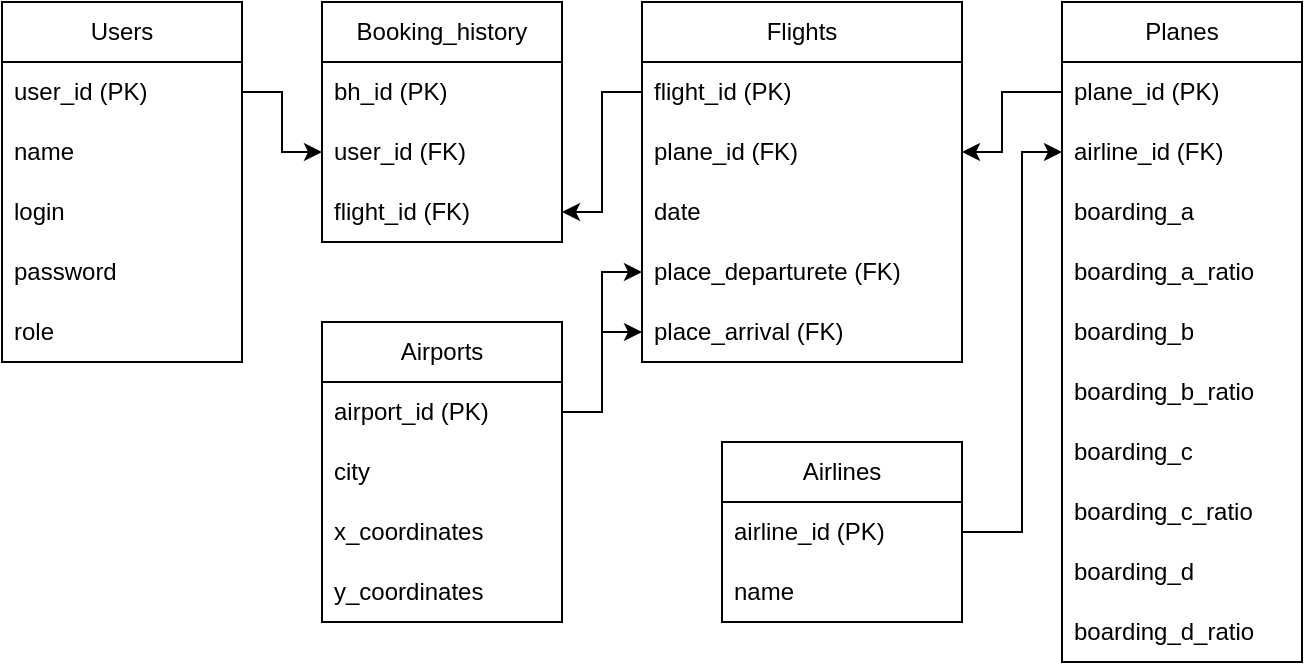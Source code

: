 <mxfile version="24.8.2">
  <diagram name="Страница — 1" id="cyTvIfhsUCUfzx0JqWhr">
    <mxGraphModel dx="784" dy="454" grid="1" gridSize="10" guides="1" tooltips="1" connect="1" arrows="1" fold="1" page="1" pageScale="1" pageWidth="827" pageHeight="1169" math="0" shadow="0">
      <root>
        <mxCell id="0" />
        <mxCell id="1" parent="0" />
        <mxCell id="i3kazySQ0z1vuGAUJxGA-1" value="Users" style="swimlane;fontStyle=0;childLayout=stackLayout;horizontal=1;startSize=30;horizontalStack=0;resizeParent=1;resizeParentMax=0;resizeLast=0;collapsible=1;marginBottom=0;whiteSpace=wrap;html=1;" parent="1" vertex="1">
          <mxGeometry x="80" y="40" width="120" height="180" as="geometry" />
        </mxCell>
        <mxCell id="i3kazySQ0z1vuGAUJxGA-2" value="user_id (PK)" style="text;strokeColor=none;fillColor=none;align=left;verticalAlign=middle;spacingLeft=4;spacingRight=4;overflow=hidden;points=[[0,0.5],[1,0.5]];portConstraint=eastwest;rotatable=0;whiteSpace=wrap;html=1;" parent="i3kazySQ0z1vuGAUJxGA-1" vertex="1">
          <mxGeometry y="30" width="120" height="30" as="geometry" />
        </mxCell>
        <mxCell id="i3kazySQ0z1vuGAUJxGA-3" value="name" style="text;strokeColor=none;fillColor=none;align=left;verticalAlign=middle;spacingLeft=4;spacingRight=4;overflow=hidden;points=[[0,0.5],[1,0.5]];portConstraint=eastwest;rotatable=0;whiteSpace=wrap;html=1;" parent="i3kazySQ0z1vuGAUJxGA-1" vertex="1">
          <mxGeometry y="60" width="120" height="30" as="geometry" />
        </mxCell>
        <mxCell id="i3kazySQ0z1vuGAUJxGA-4" value="login" style="text;strokeColor=none;fillColor=none;align=left;verticalAlign=middle;spacingLeft=4;spacingRight=4;overflow=hidden;points=[[0,0.5],[1,0.5]];portConstraint=eastwest;rotatable=0;whiteSpace=wrap;html=1;" parent="i3kazySQ0z1vuGAUJxGA-1" vertex="1">
          <mxGeometry y="90" width="120" height="30" as="geometry" />
        </mxCell>
        <mxCell id="i3kazySQ0z1vuGAUJxGA-6" value="password" style="text;strokeColor=none;fillColor=none;align=left;verticalAlign=middle;spacingLeft=4;spacingRight=4;overflow=hidden;points=[[0,0.5],[1,0.5]];portConstraint=eastwest;rotatable=0;whiteSpace=wrap;html=1;" parent="i3kazySQ0z1vuGAUJxGA-1" vertex="1">
          <mxGeometry y="120" width="120" height="30" as="geometry" />
        </mxCell>
        <mxCell id="i3kazySQ0z1vuGAUJxGA-5" value="role" style="text;strokeColor=none;fillColor=none;align=left;verticalAlign=middle;spacingLeft=4;spacingRight=4;overflow=hidden;points=[[0,0.5],[1,0.5]];portConstraint=eastwest;rotatable=0;whiteSpace=wrap;html=1;" parent="i3kazySQ0z1vuGAUJxGA-1" vertex="1">
          <mxGeometry y="150" width="120" height="30" as="geometry" />
        </mxCell>
        <mxCell id="i3kazySQ0z1vuGAUJxGA-7" value="Booking_history" style="swimlane;fontStyle=0;childLayout=stackLayout;horizontal=1;startSize=30;horizontalStack=0;resizeParent=1;resizeParentMax=0;resizeLast=0;collapsible=1;marginBottom=0;whiteSpace=wrap;html=1;" parent="1" vertex="1">
          <mxGeometry x="240" y="40" width="120" height="120" as="geometry" />
        </mxCell>
        <mxCell id="i3kazySQ0z1vuGAUJxGA-8" value="bh_id (PK)" style="text;strokeColor=none;fillColor=none;align=left;verticalAlign=middle;spacingLeft=4;spacingRight=4;overflow=hidden;points=[[0,0.5],[1,0.5]];portConstraint=eastwest;rotatable=0;whiteSpace=wrap;html=1;" parent="i3kazySQ0z1vuGAUJxGA-7" vertex="1">
          <mxGeometry y="30" width="120" height="30" as="geometry" />
        </mxCell>
        <mxCell id="i3kazySQ0z1vuGAUJxGA-9" value="user_id (FK)" style="text;strokeColor=none;fillColor=none;align=left;verticalAlign=middle;spacingLeft=4;spacingRight=4;overflow=hidden;points=[[0,0.5],[1,0.5]];portConstraint=eastwest;rotatable=0;whiteSpace=wrap;html=1;" parent="i3kazySQ0z1vuGAUJxGA-7" vertex="1">
          <mxGeometry y="60" width="120" height="30" as="geometry" />
        </mxCell>
        <mxCell id="i3kazySQ0z1vuGAUJxGA-10" value="flight_id (FK)" style="text;strokeColor=none;fillColor=none;align=left;verticalAlign=middle;spacingLeft=4;spacingRight=4;overflow=hidden;points=[[0,0.5],[1,0.5]];portConstraint=eastwest;rotatable=0;whiteSpace=wrap;html=1;" parent="i3kazySQ0z1vuGAUJxGA-7" vertex="1">
          <mxGeometry y="90" width="120" height="30" as="geometry" />
        </mxCell>
        <mxCell id="i3kazySQ0z1vuGAUJxGA-13" value="Airlines" style="swimlane;fontStyle=0;childLayout=stackLayout;horizontal=1;startSize=30;horizontalStack=0;resizeParent=1;resizeParentMax=0;resizeLast=0;collapsible=1;marginBottom=0;whiteSpace=wrap;html=1;" parent="1" vertex="1">
          <mxGeometry x="440" y="260" width="120" height="90" as="geometry" />
        </mxCell>
        <mxCell id="i3kazySQ0z1vuGAUJxGA-14" value="airline_id (PK)" style="text;strokeColor=none;fillColor=none;align=left;verticalAlign=middle;spacingLeft=4;spacingRight=4;overflow=hidden;points=[[0,0.5],[1,0.5]];portConstraint=eastwest;rotatable=0;whiteSpace=wrap;html=1;" parent="i3kazySQ0z1vuGAUJxGA-13" vertex="1">
          <mxGeometry y="30" width="120" height="30" as="geometry" />
        </mxCell>
        <mxCell id="i3kazySQ0z1vuGAUJxGA-15" value="name" style="text;strokeColor=none;fillColor=none;align=left;verticalAlign=middle;spacingLeft=4;spacingRight=4;overflow=hidden;points=[[0,0.5],[1,0.5]];portConstraint=eastwest;rotatable=0;whiteSpace=wrap;html=1;" parent="i3kazySQ0z1vuGAUJxGA-13" vertex="1">
          <mxGeometry y="60" width="120" height="30" as="geometry" />
        </mxCell>
        <mxCell id="i3kazySQ0z1vuGAUJxGA-19" value="Flights" style="swimlane;fontStyle=0;childLayout=stackLayout;horizontal=1;startSize=30;horizontalStack=0;resizeParent=1;resizeParentMax=0;resizeLast=0;collapsible=1;marginBottom=0;whiteSpace=wrap;html=1;" parent="1" vertex="1">
          <mxGeometry x="400" y="40" width="160" height="180" as="geometry" />
        </mxCell>
        <mxCell id="i3kazySQ0z1vuGAUJxGA-20" value="flight_id (PK)" style="text;strokeColor=none;fillColor=none;align=left;verticalAlign=middle;spacingLeft=4;spacingRight=4;overflow=hidden;points=[[0,0.5],[1,0.5]];portConstraint=eastwest;rotatable=0;whiteSpace=wrap;html=1;" parent="i3kazySQ0z1vuGAUJxGA-19" vertex="1">
          <mxGeometry y="30" width="160" height="30" as="geometry" />
        </mxCell>
        <mxCell id="i3kazySQ0z1vuGAUJxGA-21" value="plane_id (FK)" style="text;strokeColor=none;fillColor=none;align=left;verticalAlign=middle;spacingLeft=4;spacingRight=4;overflow=hidden;points=[[0,0.5],[1,0.5]];portConstraint=eastwest;rotatable=0;whiteSpace=wrap;html=1;" parent="i3kazySQ0z1vuGAUJxGA-19" vertex="1">
          <mxGeometry y="60" width="160" height="30" as="geometry" />
        </mxCell>
        <mxCell id="i3kazySQ0z1vuGAUJxGA-22" value="date" style="text;strokeColor=none;fillColor=none;align=left;verticalAlign=middle;spacingLeft=4;spacingRight=4;overflow=hidden;points=[[0,0.5],[1,0.5]];portConstraint=eastwest;rotatable=0;whiteSpace=wrap;html=1;" parent="i3kazySQ0z1vuGAUJxGA-19" vertex="1">
          <mxGeometry y="90" width="160" height="30" as="geometry" />
        </mxCell>
        <mxCell id="i3kazySQ0z1vuGAUJxGA-37" value="&lt;span style=&quot;white-space-collapse: preserve;&quot; data-src-align=&quot;0:5&quot; class=&quot;EzKURWReUAB5oZgtQNkl&quot;&gt;place_&lt;/span&gt;&lt;span style=&quot;white-space-collapse: preserve;&quot; data-src-align=&quot;6:11&quot; class=&quot;EzKURWReUAB5oZgtQNkl&quot;&gt;departure&lt;/span&gt;te (FK)" style="text;strokeColor=none;fillColor=none;align=left;verticalAlign=middle;spacingLeft=4;spacingRight=4;overflow=hidden;points=[[0,0.5],[1,0.5]];portConstraint=eastwest;rotatable=0;whiteSpace=wrap;html=1;" parent="i3kazySQ0z1vuGAUJxGA-19" vertex="1">
          <mxGeometry y="120" width="160" height="30" as="geometry" />
        </mxCell>
        <mxCell id="i3kazySQ0z1vuGAUJxGA-38" value="&lt;span style=&quot;white-space-collapse: preserve;&quot; data-src-align=&quot;19:5&quot; class=&quot;EzKURWReUAB5oZgtQNkl&quot;&gt;place_&lt;/span&gt;&lt;span style=&quot;white-space-collapse: preserve;&quot; data-src-align=&quot;25:8&quot; class=&quot;EzKURWReUAB5oZgtQNkl&quot;&gt;arrival (FK)&lt;/span&gt;" style="text;strokeColor=none;fillColor=none;align=left;verticalAlign=middle;spacingLeft=4;spacingRight=4;overflow=hidden;points=[[0,0.5],[1,0.5]];portConstraint=eastwest;rotatable=0;whiteSpace=wrap;html=1;" parent="i3kazySQ0z1vuGAUJxGA-19" vertex="1">
          <mxGeometry y="150" width="160" height="30" as="geometry" />
        </mxCell>
        <mxCell id="i3kazySQ0z1vuGAUJxGA-25" style="edgeStyle=orthogonalEdgeStyle;rounded=0;orthogonalLoop=1;jettySize=auto;html=1;exitX=1;exitY=0.5;exitDx=0;exitDy=0;" parent="1" source="i3kazySQ0z1vuGAUJxGA-2" target="i3kazySQ0z1vuGAUJxGA-9" edge="1">
          <mxGeometry relative="1" as="geometry" />
        </mxCell>
        <mxCell id="i3kazySQ0z1vuGAUJxGA-26" value="Planes" style="swimlane;fontStyle=0;childLayout=stackLayout;horizontal=1;startSize=30;horizontalStack=0;resizeParent=1;resizeParentMax=0;resizeLast=0;collapsible=1;marginBottom=0;whiteSpace=wrap;html=1;" parent="1" vertex="1">
          <mxGeometry x="610" y="40" width="120" height="330" as="geometry" />
        </mxCell>
        <mxCell id="i3kazySQ0z1vuGAUJxGA-27" value="plane_id (PK)" style="text;strokeColor=none;fillColor=none;align=left;verticalAlign=middle;spacingLeft=4;spacingRight=4;overflow=hidden;points=[[0,0.5],[1,0.5]];portConstraint=eastwest;rotatable=0;whiteSpace=wrap;html=1;" parent="i3kazySQ0z1vuGAUJxGA-26" vertex="1">
          <mxGeometry y="30" width="120" height="30" as="geometry" />
        </mxCell>
        <mxCell id="i3kazySQ0z1vuGAUJxGA-34" value="airline_id (FK)" style="text;strokeColor=none;fillColor=none;align=left;verticalAlign=middle;spacingLeft=4;spacingRight=4;overflow=hidden;points=[[0,0.5],[1,0.5]];portConstraint=eastwest;rotatable=0;whiteSpace=wrap;html=1;" parent="i3kazySQ0z1vuGAUJxGA-26" vertex="1">
          <mxGeometry y="60" width="120" height="30" as="geometry" />
        </mxCell>
        <mxCell id="i3kazySQ0z1vuGAUJxGA-30" value="boarding_a" style="text;strokeColor=none;fillColor=none;align=left;verticalAlign=middle;spacingLeft=4;spacingRight=4;overflow=hidden;points=[[0,0.5],[1,0.5]];portConstraint=eastwest;rotatable=0;whiteSpace=wrap;html=1;" parent="i3kazySQ0z1vuGAUJxGA-26" vertex="1">
          <mxGeometry y="90" width="120" height="30" as="geometry" />
        </mxCell>
        <mxCell id="i3kazySQ0z1vuGAUJxGA-54" value="boarding_a_ratio" style="text;strokeColor=none;fillColor=none;align=left;verticalAlign=middle;spacingLeft=4;spacingRight=4;overflow=hidden;points=[[0,0.5],[1,0.5]];portConstraint=eastwest;rotatable=0;whiteSpace=wrap;html=1;" parent="i3kazySQ0z1vuGAUJxGA-26" vertex="1">
          <mxGeometry y="120" width="120" height="30" as="geometry" />
        </mxCell>
        <mxCell id="i3kazySQ0z1vuGAUJxGA-31" value="boarding_b" style="text;strokeColor=none;fillColor=none;align=left;verticalAlign=middle;spacingLeft=4;spacingRight=4;overflow=hidden;points=[[0,0.5],[1,0.5]];portConstraint=eastwest;rotatable=0;whiteSpace=wrap;html=1;" parent="i3kazySQ0z1vuGAUJxGA-26" vertex="1">
          <mxGeometry y="150" width="120" height="30" as="geometry" />
        </mxCell>
        <mxCell id="i3kazySQ0z1vuGAUJxGA-55" value="boarding_b_ratio" style="text;strokeColor=none;fillColor=none;align=left;verticalAlign=middle;spacingLeft=4;spacingRight=4;overflow=hidden;points=[[0,0.5],[1,0.5]];portConstraint=eastwest;rotatable=0;whiteSpace=wrap;html=1;" parent="i3kazySQ0z1vuGAUJxGA-26" vertex="1">
          <mxGeometry y="180" width="120" height="30" as="geometry" />
        </mxCell>
        <mxCell id="i3kazySQ0z1vuGAUJxGA-32" value="boarding_c" style="text;strokeColor=none;fillColor=none;align=left;verticalAlign=middle;spacingLeft=4;spacingRight=4;overflow=hidden;points=[[0,0.5],[1,0.5]];portConstraint=eastwest;rotatable=0;whiteSpace=wrap;html=1;" parent="i3kazySQ0z1vuGAUJxGA-26" vertex="1">
          <mxGeometry y="210" width="120" height="30" as="geometry" />
        </mxCell>
        <mxCell id="i3kazySQ0z1vuGAUJxGA-56" value="boarding_c_ratio" style="text;strokeColor=none;fillColor=none;align=left;verticalAlign=middle;spacingLeft=4;spacingRight=4;overflow=hidden;points=[[0,0.5],[1,0.5]];portConstraint=eastwest;rotatable=0;whiteSpace=wrap;html=1;" parent="i3kazySQ0z1vuGAUJxGA-26" vertex="1">
          <mxGeometry y="240" width="120" height="30" as="geometry" />
        </mxCell>
        <mxCell id="i3kazySQ0z1vuGAUJxGA-33" value="boarding_d" style="text;strokeColor=none;fillColor=none;align=left;verticalAlign=middle;spacingLeft=4;spacingRight=4;overflow=hidden;points=[[0,0.5],[1,0.5]];portConstraint=eastwest;rotatable=0;whiteSpace=wrap;html=1;" parent="i3kazySQ0z1vuGAUJxGA-26" vertex="1">
          <mxGeometry y="270" width="120" height="30" as="geometry" />
        </mxCell>
        <mxCell id="i3kazySQ0z1vuGAUJxGA-57" value="boarding_d_ratio" style="text;strokeColor=none;fillColor=none;align=left;verticalAlign=middle;spacingLeft=4;spacingRight=4;overflow=hidden;points=[[0,0.5],[1,0.5]];portConstraint=eastwest;rotatable=0;whiteSpace=wrap;html=1;" parent="i3kazySQ0z1vuGAUJxGA-26" vertex="1">
          <mxGeometry y="300" width="120" height="30" as="geometry" />
        </mxCell>
        <mxCell id="i3kazySQ0z1vuGAUJxGA-39" value="&lt;span style=&quot;white-space-collapse: preserve;&quot; data-src-align=&quot;0:9&quot; class=&quot;EzKURWReUAB5oZgtQNkl&quot;&gt;Airports&lt;/span&gt;" style="swimlane;fontStyle=0;childLayout=stackLayout;horizontal=1;startSize=30;horizontalStack=0;resizeParent=1;resizeParentMax=0;resizeLast=0;collapsible=1;marginBottom=0;whiteSpace=wrap;html=1;" parent="1" vertex="1">
          <mxGeometry x="240" y="200" width="120" height="150" as="geometry" />
        </mxCell>
        <mxCell id="i3kazySQ0z1vuGAUJxGA-40" value="airport_id (PK)" style="text;strokeColor=none;fillColor=none;align=left;verticalAlign=middle;spacingLeft=4;spacingRight=4;overflow=hidden;points=[[0,0.5],[1,0.5]];portConstraint=eastwest;rotatable=0;whiteSpace=wrap;html=1;" parent="i3kazySQ0z1vuGAUJxGA-39" vertex="1">
          <mxGeometry y="30" width="120" height="30" as="geometry" />
        </mxCell>
        <mxCell id="i3kazySQ0z1vuGAUJxGA-41" value="city" style="text;strokeColor=none;fillColor=none;align=left;verticalAlign=middle;spacingLeft=4;spacingRight=4;overflow=hidden;points=[[0,0.5],[1,0.5]];portConstraint=eastwest;rotatable=0;whiteSpace=wrap;html=1;" parent="i3kazySQ0z1vuGAUJxGA-39" vertex="1">
          <mxGeometry y="60" width="120" height="30" as="geometry" />
        </mxCell>
        <mxCell id="i3kazySQ0z1vuGAUJxGA-45" value="&lt;span style=&quot;font-size: 12px;&quot;&gt;x_coordinates&lt;/span&gt;" style="text;strokeColor=none;fillColor=none;align=left;verticalAlign=middle;spacingLeft=4;spacingRight=4;overflow=hidden;points=[[0,0.5],[1,0.5]];portConstraint=eastwest;rotatable=0;whiteSpace=wrap;html=1;" parent="i3kazySQ0z1vuGAUJxGA-39" vertex="1">
          <mxGeometry y="90" width="120" height="30" as="geometry" />
        </mxCell>
        <mxCell id="i3kazySQ0z1vuGAUJxGA-46" value="&lt;span style=&quot;font-size: 12px;&quot;&gt;y_coordinates&lt;/span&gt;" style="text;strokeColor=none;fillColor=none;align=left;verticalAlign=middle;spacingLeft=4;spacingRight=4;overflow=hidden;points=[[0,0.5],[1,0.5]];portConstraint=eastwest;rotatable=0;whiteSpace=wrap;html=1;" parent="i3kazySQ0z1vuGAUJxGA-39" vertex="1">
          <mxGeometry y="120" width="120" height="30" as="geometry" />
        </mxCell>
        <mxCell id="i3kazySQ0z1vuGAUJxGA-60" style="edgeStyle=orthogonalEdgeStyle;rounded=0;orthogonalLoop=1;jettySize=auto;html=1;exitX=0;exitY=0.5;exitDx=0;exitDy=0;entryX=1;entryY=0.5;entryDx=0;entryDy=0;" parent="1" source="i3kazySQ0z1vuGAUJxGA-20" target="i3kazySQ0z1vuGAUJxGA-10" edge="1">
          <mxGeometry relative="1" as="geometry" />
        </mxCell>
        <mxCell id="i3kazySQ0z1vuGAUJxGA-61" style="edgeStyle=orthogonalEdgeStyle;rounded=0;orthogonalLoop=1;jettySize=auto;html=1;exitX=1;exitY=0.5;exitDx=0;exitDy=0;entryX=0;entryY=0.5;entryDx=0;entryDy=0;" parent="1" source="i3kazySQ0z1vuGAUJxGA-14" target="i3kazySQ0z1vuGAUJxGA-34" edge="1">
          <mxGeometry relative="1" as="geometry">
            <Array as="points">
              <mxPoint x="590" y="305" />
              <mxPoint x="590" y="115" />
            </Array>
          </mxGeometry>
        </mxCell>
        <mxCell id="i3kazySQ0z1vuGAUJxGA-62" style="edgeStyle=orthogonalEdgeStyle;rounded=0;orthogonalLoop=1;jettySize=auto;html=1;exitX=0;exitY=0.5;exitDx=0;exitDy=0;entryX=1;entryY=0.5;entryDx=0;entryDy=0;" parent="1" source="i3kazySQ0z1vuGAUJxGA-27" target="i3kazySQ0z1vuGAUJxGA-21" edge="1">
          <mxGeometry relative="1" as="geometry">
            <Array as="points">
              <mxPoint x="580" y="85" />
              <mxPoint x="580" y="115" />
            </Array>
          </mxGeometry>
        </mxCell>
        <mxCell id="i3kazySQ0z1vuGAUJxGA-63" style="edgeStyle=orthogonalEdgeStyle;rounded=0;orthogonalLoop=1;jettySize=auto;html=1;exitX=1;exitY=0.5;exitDx=0;exitDy=0;" parent="1" source="i3kazySQ0z1vuGAUJxGA-40" target="i3kazySQ0z1vuGAUJxGA-37" edge="1">
          <mxGeometry relative="1" as="geometry" />
        </mxCell>
        <mxCell id="i3kazySQ0z1vuGAUJxGA-64" style="edgeStyle=orthogonalEdgeStyle;rounded=0;orthogonalLoop=1;jettySize=auto;html=1;exitX=1;exitY=0.5;exitDx=0;exitDy=0;" parent="1" source="i3kazySQ0z1vuGAUJxGA-40" target="i3kazySQ0z1vuGAUJxGA-38" edge="1">
          <mxGeometry relative="1" as="geometry" />
        </mxCell>
      </root>
    </mxGraphModel>
  </diagram>
</mxfile>
